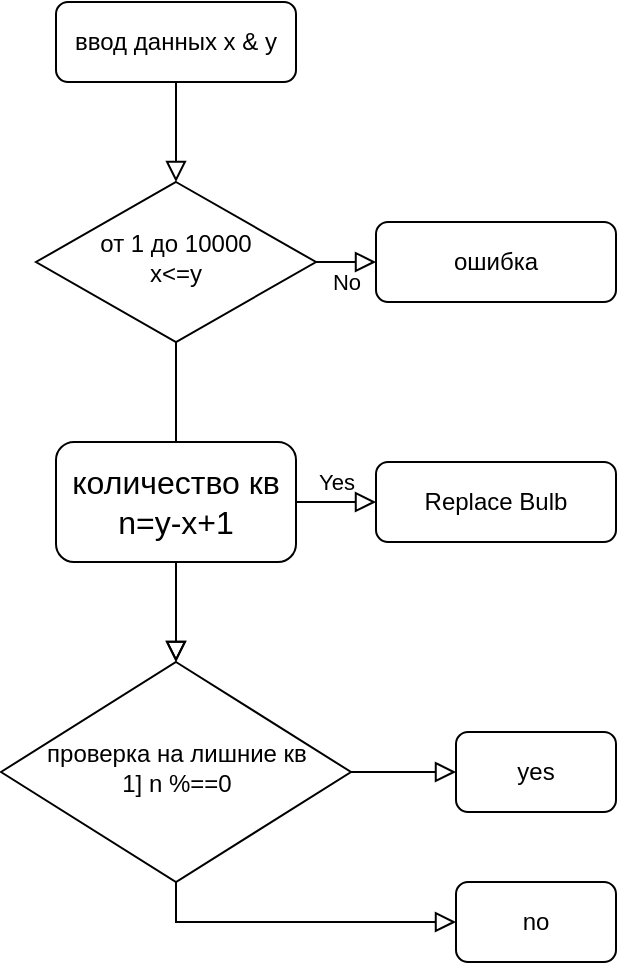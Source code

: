 <mxfile version="22.1.4" type="github" pages="2">
  <diagram id="C5RBs43oDa-KdzZeNtuy" name="Page-1">
    <mxGraphModel dx="424" dy="777" grid="1" gridSize="10" guides="1" tooltips="1" connect="1" arrows="1" fold="1" page="1" pageScale="1" pageWidth="827" pageHeight="1169" math="0" shadow="0">
      <root>
        <mxCell id="WIyWlLk6GJQsqaUBKTNV-0" />
        <mxCell id="WIyWlLk6GJQsqaUBKTNV-1" parent="WIyWlLk6GJQsqaUBKTNV-0" />
        <mxCell id="WIyWlLk6GJQsqaUBKTNV-2" value="" style="rounded=0;html=1;jettySize=auto;orthogonalLoop=1;fontSize=11;endArrow=block;endFill=0;endSize=8;strokeWidth=1;shadow=0;labelBackgroundColor=none;edgeStyle=orthogonalEdgeStyle;" parent="WIyWlLk6GJQsqaUBKTNV-1" source="WIyWlLk6GJQsqaUBKTNV-3" target="WIyWlLk6GJQsqaUBKTNV-6" edge="1">
          <mxGeometry relative="1" as="geometry" />
        </mxCell>
        <mxCell id="WIyWlLk6GJQsqaUBKTNV-3" value="ввод данных x &amp;amp; y" style="rounded=1;whiteSpace=wrap;html=1;fontSize=12;glass=0;strokeWidth=1;shadow=0;" parent="WIyWlLk6GJQsqaUBKTNV-1" vertex="1">
          <mxGeometry x="160" y="80" width="120" height="40" as="geometry" />
        </mxCell>
        <mxCell id="WIyWlLk6GJQsqaUBKTNV-4" value="" style="rounded=0;html=1;jettySize=auto;orthogonalLoop=1;fontSize=11;endArrow=block;endFill=0;endSize=8;strokeWidth=1;shadow=0;labelBackgroundColor=none;edgeStyle=orthogonalEdgeStyle;" parent="WIyWlLk6GJQsqaUBKTNV-1" source="WIyWlLk6GJQsqaUBKTNV-6" edge="1">
          <mxGeometry y="20" relative="1" as="geometry">
            <mxPoint as="offset" />
            <mxPoint x="220" y="410" as="targetPoint" />
          </mxGeometry>
        </mxCell>
        <mxCell id="WIyWlLk6GJQsqaUBKTNV-5" value="No" style="edgeStyle=orthogonalEdgeStyle;rounded=0;html=1;jettySize=auto;orthogonalLoop=1;fontSize=11;endArrow=block;endFill=0;endSize=8;strokeWidth=1;shadow=0;labelBackgroundColor=none;" parent="WIyWlLk6GJQsqaUBKTNV-1" source="WIyWlLk6GJQsqaUBKTNV-6" target="WIyWlLk6GJQsqaUBKTNV-7" edge="1">
          <mxGeometry y="10" relative="1" as="geometry">
            <mxPoint as="offset" />
          </mxGeometry>
        </mxCell>
        <mxCell id="WIyWlLk6GJQsqaUBKTNV-6" value="от 1 до 10000&lt;br&gt;x&amp;lt;=y" style="rhombus;whiteSpace=wrap;html=1;shadow=0;fontFamily=Helvetica;fontSize=12;align=center;strokeWidth=1;spacing=6;spacingTop=-4;" parent="WIyWlLk6GJQsqaUBKTNV-1" vertex="1">
          <mxGeometry x="150" y="170" width="140" height="80" as="geometry" />
        </mxCell>
        <mxCell id="WIyWlLk6GJQsqaUBKTNV-7" value="ошибка" style="rounded=1;whiteSpace=wrap;html=1;fontSize=12;glass=0;strokeWidth=1;shadow=0;" parent="WIyWlLk6GJQsqaUBKTNV-1" vertex="1">
          <mxGeometry x="320" y="190" width="120" height="40" as="geometry" />
        </mxCell>
        <mxCell id="WIyWlLk6GJQsqaUBKTNV-8" value="" style="rounded=0;html=1;jettySize=auto;orthogonalLoop=1;fontSize=11;endArrow=block;endFill=0;endSize=8;strokeWidth=1;shadow=0;labelBackgroundColor=none;edgeStyle=orthogonalEdgeStyle;entryX=0.5;entryY=0;entryDx=0;entryDy=0;" parent="WIyWlLk6GJQsqaUBKTNV-1" source="G2B81hzO0bkxsn3iHNrk-0" target="G2B81hzO0bkxsn3iHNrk-1" edge="1">
          <mxGeometry x="0.333" y="20" relative="1" as="geometry">
            <mxPoint as="offset" />
            <mxPoint x="170" y="390" as="sourcePoint" />
          </mxGeometry>
        </mxCell>
        <mxCell id="WIyWlLk6GJQsqaUBKTNV-9" value="Yes" style="edgeStyle=orthogonalEdgeStyle;rounded=0;html=1;jettySize=auto;orthogonalLoop=1;fontSize=11;endArrow=block;endFill=0;endSize=8;strokeWidth=1;shadow=0;labelBackgroundColor=none;exitX=1;exitY=0.5;exitDx=0;exitDy=0;" parent="WIyWlLk6GJQsqaUBKTNV-1" source="G2B81hzO0bkxsn3iHNrk-0" target="WIyWlLk6GJQsqaUBKTNV-12" edge="1">
          <mxGeometry y="10" relative="1" as="geometry">
            <mxPoint as="offset" />
            <mxPoint x="220" y="350" as="sourcePoint" />
          </mxGeometry>
        </mxCell>
        <mxCell id="WIyWlLk6GJQsqaUBKTNV-11" value="yes" style="rounded=1;whiteSpace=wrap;html=1;fontSize=12;glass=0;strokeWidth=1;shadow=0;" parent="WIyWlLk6GJQsqaUBKTNV-1" vertex="1">
          <mxGeometry x="360" y="445" width="80" height="40" as="geometry" />
        </mxCell>
        <mxCell id="WIyWlLk6GJQsqaUBKTNV-12" value="Replace Bulb" style="rounded=1;whiteSpace=wrap;html=1;fontSize=12;glass=0;strokeWidth=1;shadow=0;" parent="WIyWlLk6GJQsqaUBKTNV-1" vertex="1">
          <mxGeometry x="320" y="310" width="120" height="40" as="geometry" />
        </mxCell>
        <mxCell id="G2B81hzO0bkxsn3iHNrk-0" value="количество кв&lt;br&gt;n=y-x+1" style="rounded=1;whiteSpace=wrap;html=1;fontSize=16;" parent="WIyWlLk6GJQsqaUBKTNV-1" vertex="1">
          <mxGeometry x="160" y="300" width="120" height="60" as="geometry" />
        </mxCell>
        <mxCell id="G2B81hzO0bkxsn3iHNrk-1" value="проверка на лишние кв&lt;br&gt;1] n %==0" style="rhombus;whiteSpace=wrap;html=1;shadow=0;fontFamily=Helvetica;fontSize=12;align=center;strokeWidth=1;spacing=6;spacingTop=-4;" parent="WIyWlLk6GJQsqaUBKTNV-1" vertex="1">
          <mxGeometry x="132.5" y="410" width="175" height="110" as="geometry" />
        </mxCell>
        <mxCell id="G2B81hzO0bkxsn3iHNrk-6" value="" style="rounded=0;html=1;jettySize=auto;orthogonalLoop=1;fontSize=11;endArrow=block;endFill=0;endSize=8;strokeWidth=1;shadow=0;labelBackgroundColor=none;edgeStyle=orthogonalEdgeStyle;exitX=1;exitY=0.5;exitDx=0;exitDy=0;entryX=0;entryY=0.5;entryDx=0;entryDy=0;" parent="WIyWlLk6GJQsqaUBKTNV-1" source="G2B81hzO0bkxsn3iHNrk-1" target="WIyWlLk6GJQsqaUBKTNV-11" edge="1">
          <mxGeometry relative="1" as="geometry">
            <mxPoint x="320" y="450" as="sourcePoint" />
            <mxPoint x="330" y="590" as="targetPoint" />
          </mxGeometry>
        </mxCell>
        <mxCell id="G2B81hzO0bkxsn3iHNrk-7" value="no" style="rounded=1;whiteSpace=wrap;html=1;fontSize=12;glass=0;strokeWidth=1;shadow=0;" parent="WIyWlLk6GJQsqaUBKTNV-1" vertex="1">
          <mxGeometry x="360" y="520" width="80" height="40" as="geometry" />
        </mxCell>
        <mxCell id="G2B81hzO0bkxsn3iHNrk-8" value="" style="rounded=0;html=1;jettySize=auto;orthogonalLoop=1;fontSize=11;endArrow=block;endFill=0;endSize=8;strokeWidth=1;shadow=0;labelBackgroundColor=none;edgeStyle=orthogonalEdgeStyle;entryX=0;entryY=0.5;entryDx=0;entryDy=0;exitX=0.5;exitY=1;exitDx=0;exitDy=0;" parent="WIyWlLk6GJQsqaUBKTNV-1" source="G2B81hzO0bkxsn3iHNrk-1" target="G2B81hzO0bkxsn3iHNrk-7" edge="1">
          <mxGeometry relative="1" as="geometry">
            <mxPoint x="220" y="530" as="sourcePoint" />
            <mxPoint x="272" y="575" as="targetPoint" />
          </mxGeometry>
        </mxCell>
      </root>
    </mxGraphModel>
  </diagram>
  <diagram id="pYaCn_3zXmlRMdO_CC-m" name="Страница — 2">
    <mxGraphModel dx="2032" dy="688" grid="1" gridSize="10" guides="1" tooltips="1" connect="1" arrows="1" fold="1" page="1" pageScale="1" pageWidth="827" pageHeight="1169" math="0" shadow="0">
      <root>
        <mxCell id="0" />
        <mxCell id="1" parent="0" />
        <mxCell id="L6nE2rTI8Ig_pXKLxoK8-3" style="edgeStyle=orthogonalEdgeStyle;rounded=0;orthogonalLoop=1;jettySize=auto;html=1;entryX=0.5;entryY=0;entryDx=0;entryDy=0;" edge="1" parent="1" source="L6nE2rTI8Ig_pXKLxoK8-1" target="L6nE2rTI8Ig_pXKLxoK8-2">
          <mxGeometry relative="1" as="geometry" />
        </mxCell>
        <mxCell id="L6nE2rTI8Ig_pXKLxoK8-1" value="ввод переменных&lt;br&gt;А и В" style="rounded=1;whiteSpace=wrap;html=1;" vertex="1" parent="1">
          <mxGeometry x="80" y="140" width="120" height="60" as="geometry" />
        </mxCell>
        <mxCell id="L6nE2rTI8Ig_pXKLxoK8-5" style="edgeStyle=orthogonalEdgeStyle;rounded=0;orthogonalLoop=1;jettySize=auto;html=1;entryX=0;entryY=0.5;entryDx=0;entryDy=0;" edge="1" parent="1" source="L6nE2rTI8Ig_pXKLxoK8-2" target="L6nE2rTI8Ig_pXKLxoK8-4">
          <mxGeometry relative="1" as="geometry" />
        </mxCell>
        <mxCell id="L6nE2rTI8Ig_pXKLxoK8-7" style="edgeStyle=orthogonalEdgeStyle;rounded=0;orthogonalLoop=1;jettySize=auto;html=1;entryX=0.5;entryY=0;entryDx=0;entryDy=0;" edge="1" parent="1" source="L6nE2rTI8Ig_pXKLxoK8-2" target="L6nE2rTI8Ig_pXKLxoK8-6">
          <mxGeometry relative="1" as="geometry" />
        </mxCell>
        <mxCell id="L6nE2rTI8Ig_pXKLxoK8-2" value="А и В от 1000 до 9999" style="rounded=1;whiteSpace=wrap;html=1;" vertex="1" parent="1">
          <mxGeometry x="80" y="250" width="120" height="60" as="geometry" />
        </mxCell>
        <mxCell id="L6nE2rTI8Ig_pXKLxoK8-4" value="ошибка" style="rounded=1;whiteSpace=wrap;html=1;" vertex="1" parent="1">
          <mxGeometry x="250" y="250" width="120" height="60" as="geometry" />
        </mxCell>
        <mxCell id="S1Wy8shfc-QpjUXWcJZB-2" style="edgeStyle=orthogonalEdgeStyle;rounded=0;orthogonalLoop=1;jettySize=auto;html=1;entryX=0.5;entryY=0;entryDx=0;entryDy=0;" edge="1" parent="1" source="L6nE2rTI8Ig_pXKLxoK8-6" target="S1Wy8shfc-QpjUXWcJZB-1">
          <mxGeometry relative="1" as="geometry" />
        </mxCell>
        <mxCell id="L6nE2rTI8Ig_pXKLxoK8-6" value="в диапазоне А и В+1,&lt;br&gt;перебрать числа" style="rhombus;whiteSpace=wrap;html=1;" vertex="1" parent="1">
          <mxGeometry x="55" y="360" width="170" height="140" as="geometry" />
        </mxCell>
        <mxCell id="S1Wy8shfc-QpjUXWcJZB-4" style="edgeStyle=orthogonalEdgeStyle;rounded=0;orthogonalLoop=1;jettySize=auto;html=1;entryX=0;entryY=0.5;entryDx=0;entryDy=0;" edge="1" parent="1" source="S1Wy8shfc-QpjUXWcJZB-1" target="S1Wy8shfc-QpjUXWcJZB-3">
          <mxGeometry relative="1" as="geometry" />
        </mxCell>
        <mxCell id="S1Wy8shfc-QpjUXWcJZB-8" style="edgeStyle=orthogonalEdgeStyle;rounded=0;orthogonalLoop=1;jettySize=auto;html=1;entryX=0;entryY=0.5;entryDx=0;entryDy=0;" edge="1" parent="1" source="S1Wy8shfc-QpjUXWcJZB-1" target="S1Wy8shfc-QpjUXWcJZB-6">
          <mxGeometry relative="1" as="geometry">
            <mxPoint x="225" y="690" as="targetPoint" />
            <Array as="points">
              <mxPoint x="140" y="710" />
              <mxPoint x="250" y="710" />
            </Array>
          </mxGeometry>
        </mxCell>
        <mxCell id="S1Wy8shfc-QpjUXWcJZB-1" value="проверка на красивое число&lt;br&gt;(i // 1000 == i % 10) and (i // 100 % 10 == i % 100 // 10)" style="rounded=1;whiteSpace=wrap;html=1;" vertex="1" parent="1">
          <mxGeometry x="-25" y="555" width="330" height="60" as="geometry" />
        </mxCell>
        <mxCell id="S1Wy8shfc-QpjUXWcJZB-3" value="не берём число в ответ" style="rounded=1;whiteSpace=wrap;html=1;" vertex="1" parent="1">
          <mxGeometry x="370" y="555" width="120" height="60" as="geometry" />
        </mxCell>
        <mxCell id="S1Wy8shfc-QpjUXWcJZB-5" value="нет" style="text;html=1;strokeColor=none;fillColor=none;align=center;verticalAlign=middle;whiteSpace=wrap;rounded=0;" vertex="1" parent="1">
          <mxGeometry x="305" y="555" width="65" height="30" as="geometry" />
        </mxCell>
        <mxCell id="S1Wy8shfc-QpjUXWcJZB-6" value="не берём число в ответ" style="rounded=1;whiteSpace=wrap;html=1;" vertex="1" parent="1">
          <mxGeometry x="250" y="680" width="120" height="60" as="geometry" />
        </mxCell>
        <mxCell id="S1Wy8shfc-QpjUXWcJZB-9" value="да" style="text;html=1;strokeColor=none;fillColor=none;align=center;verticalAlign=middle;whiteSpace=wrap;rounded=0;" vertex="1" parent="1">
          <mxGeometry x="170" y="680" width="65" height="30" as="geometry" />
        </mxCell>
        <mxCell id="S1Wy8shfc-QpjUXWcJZB-10" value="нет" style="text;html=1;strokeColor=none;fillColor=none;align=center;verticalAlign=middle;whiteSpace=wrap;rounded=0;" vertex="1" parent="1">
          <mxGeometry x="200" y="250" width="50" height="30" as="geometry" />
        </mxCell>
        <mxCell id="S1Wy8shfc-QpjUXWcJZB-11" value="да" style="text;html=1;strokeColor=none;fillColor=none;align=center;verticalAlign=middle;whiteSpace=wrap;rounded=0;" vertex="1" parent="1">
          <mxGeometry x="130" y="320" width="65" height="30" as="geometry" />
        </mxCell>
      </root>
    </mxGraphModel>
  </diagram>
</mxfile>
